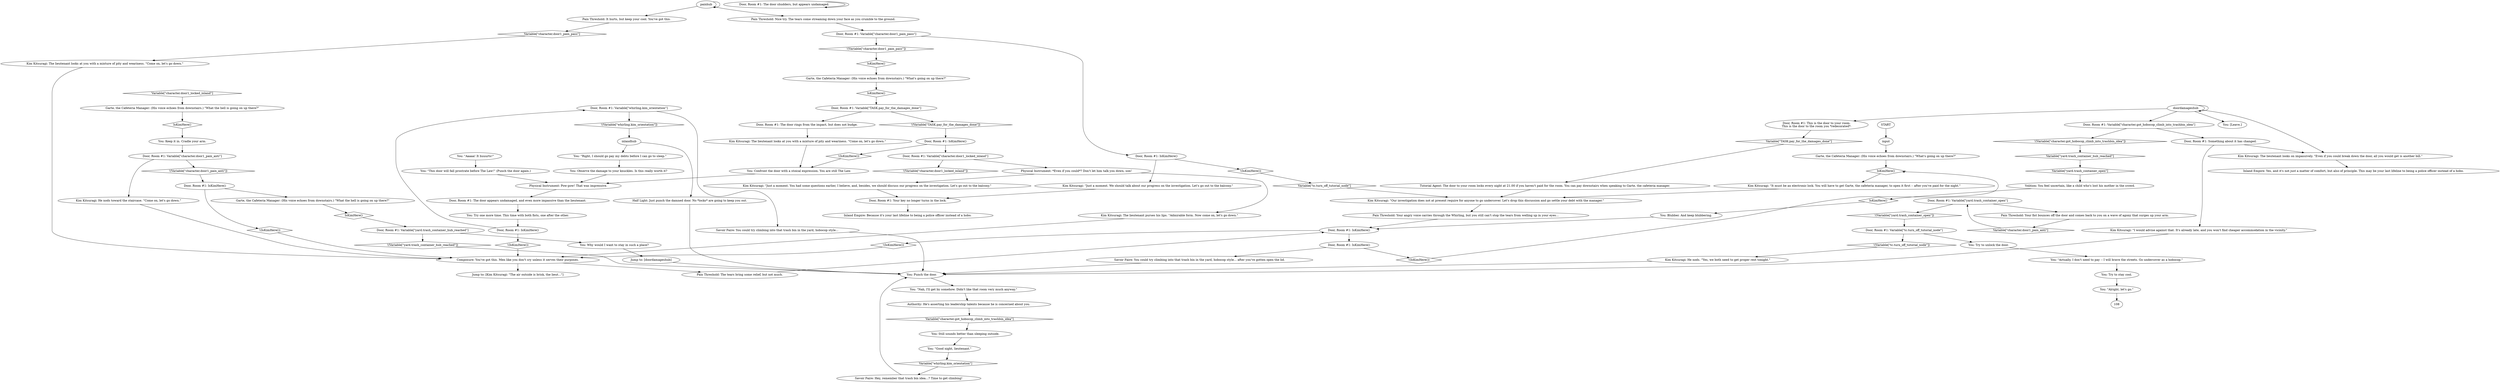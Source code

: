 # WHIRLING F2 / TEQUILA DOOR
# The dialogue between you and the door to your room. It is locked unless you've paid for damages.
# ==================================================
digraph G {
	  0 [label="START"];
	  1 [label="input"];
	  2 [label="You: \"Aaaaa! It huuurts!\""];
	  3 [label="Pain Threshold: Nice try. The tears come streaming down your face as you crumble to the ground."];
	  4 [label="Pain Threshold: The tears bring some relief, but not much."];
	  5 [label="Door, Room #1: Variable[\"character.door1_pain_anti\"]"];
	  6 [label="Variable[\"character.door1_pain_anti\"]", shape=diamond];
	  7 [label="!(Variable[\"character.door1_pain_anti\"])", shape=diamond];
	  8 [label="Kim Kitsuragi: He nods toward the staircase. \"Come on, let's go down.\""];
	  9 [label="Kim Kitsuragi: \"It must be an electronic lock. You will have to get Garte, the cafeteria manager, to open it first -- after you've paid for the night.\""];
	  10 [label="You: Blubber. And keep blubbering."];
	  11 [label="Door, Room #1: Variable[\"character.door1_pain_pass\"]"];
	  12 [label="Variable[\"character.door1_pain_pass\"]", shape=diamond];
	  13 [label="!(Variable[\"character.door1_pain_pass\"])", shape=diamond];
	  14 [label="Door, Room #1: IsKimHere()"];
	  15 [label="IsKimHere()", shape=diamond];
	  16 [label="!(IsKimHere())", shape=diamond];
	  17 [label="Kim Kitsuragi: \"Just a moment. We should talk about our progress on the investigation. Let's go out to the balcony.\""];
	  18 [label="inlandhub"];
	  19 [label="Garte, the Cafeteria Manager: (His voice echoes from downstairs.) \"What the hell is going on up there?\""];
	  20 [label="Door, Room #1: IsKimHere()"];
	  21 [label="IsKimHere()", shape=diamond];
	  22 [label="!(IsKimHere())", shape=diamond];
	  23 [label="Door, Room #1: IsKimHere()"];
	  24 [label="IsKimHere()", shape=diamond];
	  25 [label="!(IsKimHere())", shape=diamond];
	  26 [label="Savoir Faire: You could try climbing into that trash bin in the yard, hobocop style... after you've gotten open the lid."];
	  27 [label="Door, Room #1: Variable[\"tc.turn_off_tutorial_node\"]"];
	  28 [label="Variable[\"tc.turn_off_tutorial_node\"]", shape=diamond];
	  29 [label="!(Variable[\"tc.turn_off_tutorial_node\"])", shape=diamond];
	  30 [label="You: Try to unlock the door."];
	  31 [label="Kim Kitsuragi: \"I would advise against that. It's already late, and you won't find cheaper accommodation in the vicinity.\""];
	  32 [label="Authority: He's asserting his leadership talents because he is concerned about you."];
	  33 [label="Pain Threshold: Your angry voice carries through the Whirling, but you still can't stop the tears from welling up in your eyes..."];
	  34 [label="You: \"This door will fall prostrate before The Law!\" (Punch the door again.)"];
	  35 [label="Kim Kitsuragi: The lieutenant purses his lips. \"Admirable form. Now come on, let's go down.\""];
	  36 [label="Door, Room #1: Variable[\"TASK.pay_for_the_damages_done\"]"];
	  37 [label="Variable[\"TASK.pay_for_the_damages_done\"]", shape=diamond];
	  38 [label="!(Variable[\"TASK.pay_for_the_damages_done\"])", shape=diamond];
	  39 [label="Door, Room #1: The door rings from the impact, but does not budge."];
	  40 [label="You: \"Nah, I'll get by somehow. Didn't like that room very much anyway.\""];
	  41 [label="Door, Room #1: This is the door to your room.\nThis is the door to the room you *redecorated*."];
	  42 [label="Garte, the Cafeteria Manager: (His voice echoes from downstairs.) \"What's going on up there?\""];
	  43 [label="Physical Instrument: Pow-pow! That was impressive."];
	  44 [label="Door, Room #1: The door shudders, but appears undamaged."];
	  45 [label="Door, Room #1: IsKimHere()"];
	  46 [label="IsKimHere()", shape=diamond];
	  47 [label="!(IsKimHere())", shape=diamond];
	  48 [label="Door, Room #1: Variable[\"whirling.kim_orientation\"]"];
	  49 [label="Variable[\"whirling.kim_orientation\"]", shape=diamond];
	  50 [label="!(Variable[\"whirling.kim_orientation\"])", shape=diamond];
	  51 [label="Savoir Faire: You could try climbing into that trash bin in the yard, hobocop style..."];
	  52 [label="Volition: You feel uncertain, like a child who's lost his mother in the crowd."];
	  53 [label="Inland Empire: Because it's your last lifeline to being a police officer instead of a hobo."];
	  54 [label="Jump to: [doordamageshub]"];
	  55 [label="Composure: You've got this. Men like you don't cry unless it serves their purposes."];
	  56 [label="You: \"Alright, let's go.\""];
	  57 [label="Door, Room #1: Your key no longer turns in the lock."];
	  58 [label="You: \"Actually, I don't need to pay -- I will brave the streets. Go undercover as a hobocop.\""];
	  59 [label="You: [Leave.]"];
	  60 [label="Kim Kitsuragi: The lieutenant looks on impassively. \"Even if you could break down the door, all you would get is another bill.\""];
	  61 [label="Garte, the Cafeteria Manager: (His voice echoes from downstairs.) \"What's going on up there?\""];
	  62 [label="Door, Room #1: The door appears undamaged, and even more impassive than the lieutenant."];
	  63 [label="Inland Empire: Yes, and it's not just a matter of comfort, but also of principle. This may be your last lifeline to being a police officer instead of a hobo."];
	  64 [label="You: \"Good night, lieutenant.\""];
	  65 [label="Tutorial Agent: The door to your room locks every night at 21.00 if you haven't paid for the room. You can pay downstairs when speaking to Garte, the cafeteria manager."];
	  66 [label="Kim Kitsuragi: He nods. \"Yes, we both need to get proper rest tonight.\""];
	  67 [label="You: Observe the damage to your knuckles. Is this really worth it?"];
	  68 [label="Kim Kitsuragi: \"Just a moment. You had some questions earlier, I believe, and, besides, we should discuss our progress on the investigation. Let's go out to the balcony.\""];
	  69 [label="Savoir Faire: Hey, remember that trash bin idea...? Time to get climbing!"];
	  70 [label="You: Still sounds better than sleeping outside."];
	  71 [label="Half Light: Just punch the damned door. No *locks* are going to keep you out."];
	  72 [label="Kim Kitsuragi: \"Our investigation does not at present require for anyone to go undercover. Let's drop this discussion and go settle your debt with the manager.\""];
	  73 [label="You: Try to stay cool."];
	  74 [label="Pain Threshold: It hurts, but keep your cool. You've got this."];
	  75 [label="Door, Room #1: IsKimHere()"];
	  76 [label="IsKimHere()", shape=diamond];
	  77 [label="!(IsKimHere())", shape=diamond];
	  78 [label="Garte, the Cafeteria Manager: (His voice echoes from downstairs.) \"What the hell is going on up there?\""];
	  79 [label="Kim Kitsuragi: The lieutenant looks at you with a mixture of pity and weariness. \"Come on, let's go down.\""];
	  80 [label="Door, Room #1: Variable[\"yard.trash_container_hub_reached\"]"];
	  81 [label="Variable[\"yard.trash_container_hub_reached\"]", shape=diamond];
	  82 [label="!(Variable[\"yard.trash_container_hub_reached\"])", shape=diamond];
	  83 [label="You: Why would I want to stay in such a place?"];
	  84 [label="You: \"Right, I should go pay my debts before I can go to sleep.\""];
	  85 [label="doordamageshub"];
	  86 [label="You: Punch the door."];
	  87 [label="Door, Room #1: Variable[\"character.got_hobocop_climb_into_trashbin_idea\"]"];
	  88 [label="Variable[\"character.got_hobocop_climb_into_trashbin_idea\"]", shape=diamond];
	  89 [label="!(Variable[\"character.got_hobocop_climb_into_trashbin_idea\"])", shape=diamond];
	  90 [label="Door, Room #1: Something about it has changed."];
	  91 [label="Door, Room #1: IsKimHere()"];
	  92 [label="IsKimHere()", shape=diamond];
	  93 [label="!(IsKimHere())", shape=diamond];
	  94 [label="Door, Room #1: Variable[\"character.door1_locked_inland\"]"];
	  95 [label="Variable[\"character.door1_locked_inland\"]", shape=diamond];
	  96 [label="!(Variable[\"character.door1_locked_inland\"])", shape=diamond];
	  97 [label="Physical Instrument: *Even if you could*? Don't let him talk you down, son!"];
	  98 [label="You: Try one more time. This time with both fists, one after the other."];
	  99 [label="Kim Kitsuragi: The lieutenant looks at you with a mixture of pity and weariness. \"Come on, let's go down.\""];
	  100 [label="You: Keep it in. Cradle your arm."];
	  101 [label="painhub"];
	  102 [label="Door, Room #1: Variable[\"yard.trash_container_open\"]"];
	  103 [label="Variable[\"yard.trash_container_open\"]", shape=diamond];
	  104 [label="!(Variable[\"yard.trash_container_open\"])", shape=diamond];
	  105 [label="Pain Threshold: Your fist bounces off the door and comes back to you on a wave of agony that surges up your arm."];
	  106 [label="You: Confront the door with a stoical expression. You are still The Law."];
	  107 [label="Jump to: [Kim Kitsuragi: \"The air outside is brisk, the lieut...\"]"];
	  0 -> 1
	  1 -> 42
	  2 -> 34
	  3 -> 11
	  4 -> 20
	  5 -> 8
	  5 -> 7
	  6 -> 102
	  7 -> 75
	  8 -> 55
	  9 -> 72
	  10 -> 20
	  11 -> 13
	  11 -> 14
	  12 -> 99
	  13 -> 24
	  14 -> 16
	  14 -> 17
	  15 -> 10
	  16 -> 28
	  17 -> 57
	  18 -> 84
	  18 -> 71
	  19 -> 76
	  20 -> 22
	  20 -> 23
	  21 -> 9
	  22 -> 55
	  23 -> 25
	  23 -> 26
	  24 -> 61
	  25 -> 21
	  26 -> 86
	  27 -> 29
	  27 -> 30
	  28 -> 72
	  29 -> 66
	  30 -> 58
	  31 -> 86
	  32 -> 88
	  33 -> 20
	  34 -> 43
	  35 -> 55
	  36 -> 38
	  36 -> 39
	  37 -> 65
	  38 -> 91
	  39 -> 79
	  40 -> 32
	  41 -> 37
	  42 -> 21
	  43 -> 62
	  44 -> 44
	  45 -> 48
	  45 -> 47
	  46 -> 36
	  47 -> 55
	  48 -> 50
	  48 -> 51
	  49 -> 69
	  50 -> 18
	  51 -> 86
	  52 -> 15
	  54 -> 86
	  55 -> 107
	  55 -> 4
	  56 -> 108
	  57 -> 53
	  58 -> 73
	  60 -> 63
	  61 -> 46
	  62 -> 98
	  64 -> 49
	  65 -> 72
	  66 -> 86
	  67 -> 43
	  68 -> 57
	  69 -> 86
	  70 -> 64
	  71 -> 86
	  72 -> 33
	  73 -> 56
	  74 -> 12
	  75 -> 77
	  75 -> 78
	  76 -> 100
	  77 -> 55
	  78 -> 92
	  79 -> 106
	  80 -> 82
	  80 -> 83
	  81 -> 103
	  82 -> 86
	  83 -> 54
	  84 -> 67
	  85 -> 41
	  85 -> 85
	  85 -> 87
	  85 -> 59
	  85 -> 60
	  86 -> 40
	  87 -> 89
	  87 -> 90
	  88 -> 70
	  89 -> 81
	  90 -> 60
	  90 -> 31
	  91 -> 93
	  91 -> 94
	  92 -> 80
	  93 -> 106
	  94 -> 96
	  94 -> 97
	  95 -> 19
	  97 -> 35
	  97 -> 68
	  98 -> 45
	  99 -> 55
	  100 -> 5
	  101 -> 74
	  101 -> 3
	  101 -> 101
	  102 -> 104
	  102 -> 105
	  103 -> 52
	  104 -> 27
	  105 -> 6
	  106 -> 43
}

